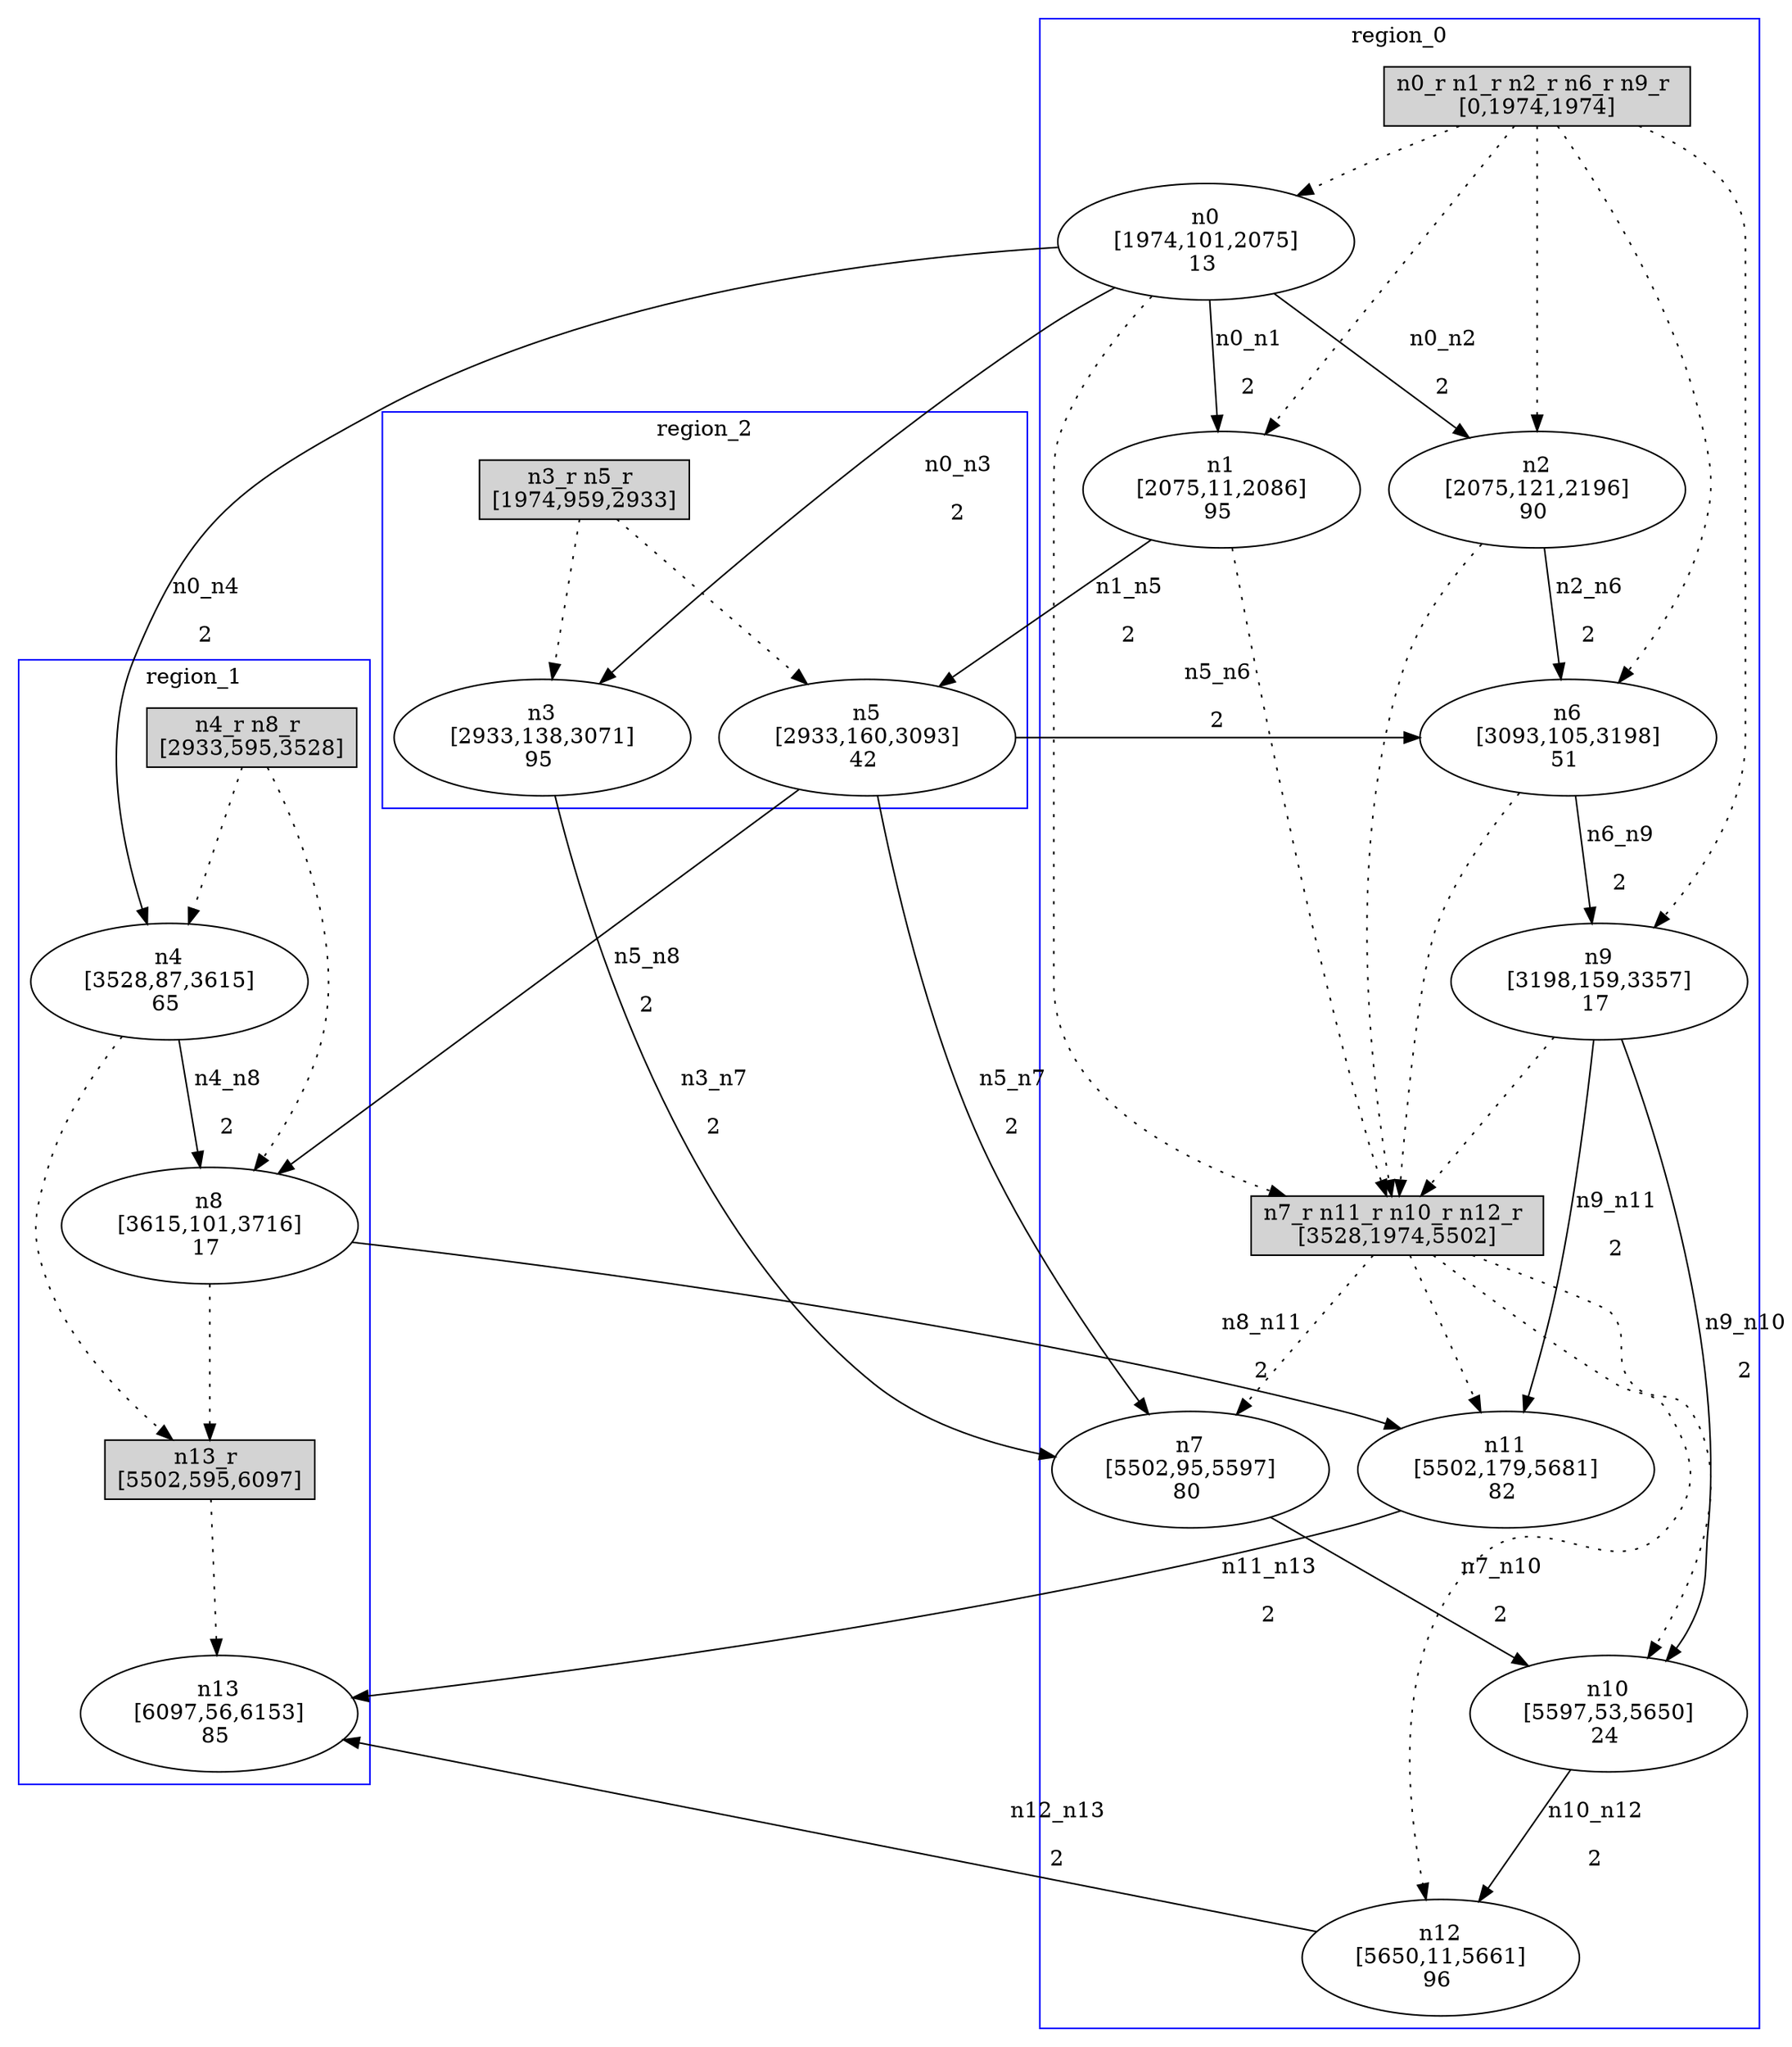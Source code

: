//3-LSsolveMIPnSolStatus 2.
//4-SL 6153.
//5-LSsolveMIPsolveTime(double) 1.68273.
//6-reconfigurateNum(int) 5.
//7-reconfigurateTime(int) 6097.
digraph test_0 {
	size="28,40";
	subgraph cluster0 {
		stytle=filled;
		color=blue;
		label=region_0;
		reconfNode_0_1 [ shape = box, style = filled, label = "n0_r n1_r n2_r n6_r n9_r \n[0,1974,1974]" ];
		n0 [ label="n0\n[1974,101,2075]\n13 " ];
		n1 [ label="n1\n[2075,11,2086]\n95 " ];
		n2 [ label="n2\n[2075,121,2196]\n90 " ];
		n6 [ label="n6\n[3093,105,3198]\n51 " ];
		n9 [ label="n9\n[3198,159,3357]\n17 " ];
		reconfNode_0_1 -> n0 [ style = dotted ];
		reconfNode_0_1 -> n1 [ style = dotted ];
		reconfNode_0_1 -> n2 [ style = dotted ];
		reconfNode_0_1 -> n6 [ style = dotted ];
		reconfNode_0_1 -> n9 [ style = dotted ];
		n0 -> reconfNode_0_2 [ style = dotted ];
		n1 -> reconfNode_0_2 [ style = dotted ];
		n2 -> reconfNode_0_2 [ style = dotted ];
		n6 -> reconfNode_0_2 [ style = dotted ];
		n9 -> reconfNode_0_2 [ style = dotted ];
		reconfNode_0_2 [ shape = box, style = filled, label = "n7_r n11_r n10_r n12_r \n[3528,1974,5502]" ];
		n7 [ label="n7\n[5502,95,5597]\n80 " ];
		n11 [ label="n11\n[5502,179,5681]\n82 " ];
		n10 [ label="n10\n[5597,53,5650]\n24 " ];
		n12 [ label="n12\n[5650,11,5661]\n96 " ];
		reconfNode_0_2 -> n7 [ style = dotted ];
		reconfNode_0_2 -> n11 [ style = dotted ];
		reconfNode_0_2 -> n10 [ style = dotted ];
		reconfNode_0_2 -> n12 [ style = dotted ];
	}
	subgraph cluster1 {
		stytle=filled;
		color=blue;
		label=region_1;
		reconfNode_1_1 [ shape = box, style = filled, label = "n4_r n8_r \n[2933,595,3528]" ];
		n4 [ label="n4\n[3528,87,3615]\n65 " ];
		n8 [ label="n8\n[3615,101,3716]\n17 " ];
		reconfNode_1_1 -> n4 [ style = dotted ];
		reconfNode_1_1 -> n8 [ style = dotted ];
		n4 -> reconfNode_1_2 [ style = dotted ];
		n8 -> reconfNode_1_2 [ style = dotted ];
		reconfNode_1_2 [ shape = box, style = filled, label = "n13_r \n[5502,595,6097]" ];
		n13 [ label="n13\n[6097,56,6153]\n85 " ];
		reconfNode_1_2 -> n13 [ style = dotted ];
	}
	subgraph cluster2 {
		stytle=filled;
		color=blue;
		label=region_2;
		reconfNode_2_1 [ shape = box, style = filled, label = "n3_r n5_r \n[1974,959,2933]" ];
		n3 [ label="n3\n[2933,138,3071]\n95 " ];
		n5 [ label="n5\n[2933,160,3093]\n42 " ];
		reconfNode_2_1 -> n3 [ style = dotted ];
		reconfNode_2_1 -> n5 [ style = dotted ];
	}
	n0 -> n1 [ label="n0_n1\n2" ];
	n0 -> n2 [ label="n0_n2\n2" ];
	n0 -> n3 [ label="n0_n3\n2" ];
	n0 -> n4 [ label="n0_n4\n2" ];
	n1 -> n5 [ label="n1_n5\n2" ];
	n2 -> n6 [ label="n2_n6\n2" ];
	n3 -> n7 [ label="n3_n7\n2" ];
	n4 -> n8 [ label="n4_n8\n2" ];
	n5 -> n6 [ label="n5_n6\n2" ];
	n5 -> n7 [ label="n5_n7\n2" ];
	n5 -> n8 [ label="n5_n8\n2" ];
	n6 -> n9 [ label="n6_n9\n2" ];
	n7 -> n10 [ label="n7_n10\n2" ];
	n8 -> n11 [ label="n8_n11\n2" ];
	n9 -> n10 [ label="n9_n10\n2" ];
	n9 -> n11 [ label="n9_n11\n2" ];
	n10 -> n12 [ label="n10_n12\n2" ];
	n11 -> n13 [ label="n11_n13\n2" ];
	n12 -> n13 [ label="n12_n13\n2" ];
}
